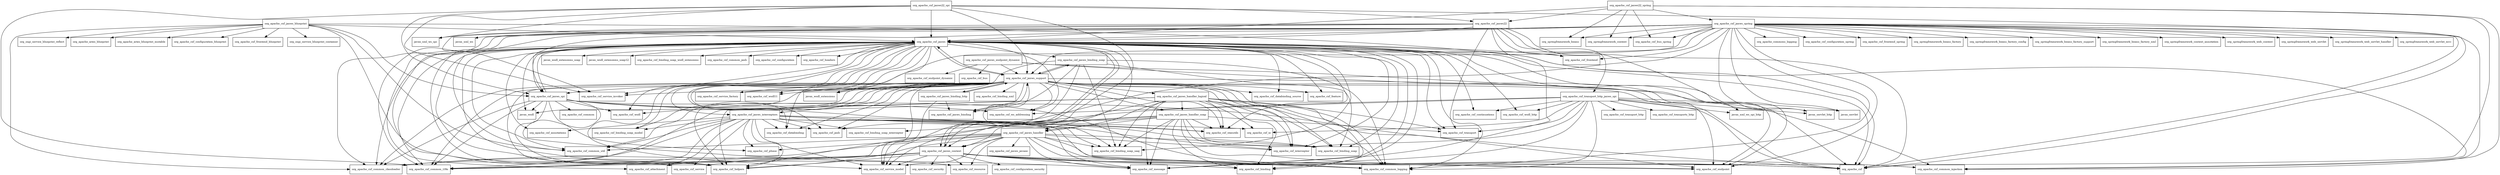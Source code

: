 digraph cxf_rt_frontend_jaxws_2_7_11_redhat_3_package_dependencies {
  node [shape = box, fontsize=10.0];
  org_apache_cxf_jaxws -> javax_servlet_http;
  org_apache_cxf_jaxws -> javax_wsdl;
  org_apache_cxf_jaxws -> javax_wsdl_extensions;
  org_apache_cxf_jaxws -> javax_wsdl_extensions_soap;
  org_apache_cxf_jaxws -> javax_wsdl_extensions_soap12;
  org_apache_cxf_jaxws -> org_apache_cxf;
  org_apache_cxf_jaxws -> org_apache_cxf_annotations;
  org_apache_cxf_jaxws -> org_apache_cxf_attachment;
  org_apache_cxf_jaxws -> org_apache_cxf_binding;
  org_apache_cxf_jaxws -> org_apache_cxf_binding_soap;
  org_apache_cxf_jaxws -> org_apache_cxf_binding_soap_model;
  org_apache_cxf_jaxws -> org_apache_cxf_binding_soap_saaj;
  org_apache_cxf_jaxws -> org_apache_cxf_binding_soap_wsdl_extensions;
  org_apache_cxf_jaxws -> org_apache_cxf_common_classloader;
  org_apache_cxf_jaxws -> org_apache_cxf_common_i18n;
  org_apache_cxf_jaxws -> org_apache_cxf_common_injection;
  org_apache_cxf_jaxws -> org_apache_cxf_common_jaxb;
  org_apache_cxf_jaxws -> org_apache_cxf_common_logging;
  org_apache_cxf_jaxws -> org_apache_cxf_common_util;
  org_apache_cxf_jaxws -> org_apache_cxf_configuration;
  org_apache_cxf_jaxws -> org_apache_cxf_continuations;
  org_apache_cxf_jaxws -> org_apache_cxf_databinding;
  org_apache_cxf_jaxws -> org_apache_cxf_databinding_source;
  org_apache_cxf_jaxws -> org_apache_cxf_endpoint;
  org_apache_cxf_jaxws -> org_apache_cxf_feature;
  org_apache_cxf_jaxws -> org_apache_cxf_frontend;
  org_apache_cxf_jaxws -> org_apache_cxf_headers;
  org_apache_cxf_jaxws -> org_apache_cxf_helpers;
  org_apache_cxf_jaxws -> org_apache_cxf_interceptor;
  org_apache_cxf_jaxws -> org_apache_cxf_jaxb;
  org_apache_cxf_jaxws -> org_apache_cxf_jaxws_binding_soap;
  org_apache_cxf_jaxws -> org_apache_cxf_jaxws_context;
  org_apache_cxf_jaxws -> org_apache_cxf_jaxws_handler;
  org_apache_cxf_jaxws -> org_apache_cxf_jaxws_interceptors;
  org_apache_cxf_jaxws -> org_apache_cxf_jaxws_spi;
  org_apache_cxf_jaxws -> org_apache_cxf_jaxws_support;
  org_apache_cxf_jaxws -> org_apache_cxf_message;
  org_apache_cxf_jaxws -> org_apache_cxf_resource;
  org_apache_cxf_jaxws -> org_apache_cxf_service;
  org_apache_cxf_jaxws -> org_apache_cxf_service_factory;
  org_apache_cxf_jaxws -> org_apache_cxf_service_invoker;
  org_apache_cxf_jaxws -> org_apache_cxf_service_model;
  org_apache_cxf_jaxws -> org_apache_cxf_staxutils;
  org_apache_cxf_jaxws -> org_apache_cxf_transport;
  org_apache_cxf_jaxws -> org_apache_cxf_ws_addressing;
  org_apache_cxf_jaxws -> org_apache_cxf_wsdl;
  org_apache_cxf_jaxws -> org_apache_cxf_wsdl_http;
  org_apache_cxf_jaxws -> org_apache_cxf_wsdl11;
  org_apache_cxf_jaxws_binding -> org_apache_cxf_jaxws_support;
  org_apache_cxf_jaxws_binding_http -> org_apache_cxf_jaxws_binding;
  org_apache_cxf_jaxws_binding_http -> org_apache_cxf_jaxws_support;
  org_apache_cxf_jaxws_binding_http -> org_apache_cxf_service_model;
  org_apache_cxf_jaxws_binding_soap -> org_apache_cxf_binding_soap;
  org_apache_cxf_jaxws_binding_soap -> org_apache_cxf_binding_soap_model;
  org_apache_cxf_jaxws_binding_soap -> org_apache_cxf_binding_soap_saaj;
  org_apache_cxf_jaxws_binding_soap -> org_apache_cxf_common_logging;
  org_apache_cxf_jaxws_binding_soap -> org_apache_cxf_jaxws_binding;
  org_apache_cxf_jaxws_binding_soap -> org_apache_cxf_jaxws_support;
  org_apache_cxf_jaxws_binding_soap -> org_apache_cxf_service_model;
  org_apache_cxf_jaxws_blueprint -> org_apache_aries_blueprint;
  org_apache_cxf_jaxws_blueprint -> org_apache_aries_blueprint_mutable;
  org_apache_cxf_jaxws_blueprint -> org_apache_cxf;
  org_apache_cxf_jaxws_blueprint -> org_apache_cxf_common_classloader;
  org_apache_cxf_jaxws_blueprint -> org_apache_cxf_common_util;
  org_apache_cxf_jaxws_blueprint -> org_apache_cxf_configuration_blueprint;
  org_apache_cxf_jaxws_blueprint -> org_apache_cxf_frontend_blueprint;
  org_apache_cxf_jaxws_blueprint -> org_apache_cxf_helpers;
  org_apache_cxf_jaxws_blueprint -> org_apache_cxf_jaxws;
  org_apache_cxf_jaxws_blueprint -> org_apache_cxf_jaxws_spi;
  org_apache_cxf_jaxws_blueprint -> org_osgi_service_blueprint_container;
  org_apache_cxf_jaxws_blueprint -> org_osgi_service_blueprint_reflect;
  org_apache_cxf_jaxws_context -> org_apache_cxf;
  org_apache_cxf_jaxws_context -> org_apache_cxf_attachment;
  org_apache_cxf_jaxws_context -> org_apache_cxf_binding;
  org_apache_cxf_jaxws_context -> org_apache_cxf_common_classloader;
  org_apache_cxf_jaxws_context -> org_apache_cxf_common_i18n;
  org_apache_cxf_jaxws_context -> org_apache_cxf_common_injection;
  org_apache_cxf_jaxws_context -> org_apache_cxf_common_logging;
  org_apache_cxf_jaxws_context -> org_apache_cxf_configuration_security;
  org_apache_cxf_jaxws_context -> org_apache_cxf_endpoint;
  org_apache_cxf_jaxws_context -> org_apache_cxf_helpers;
  org_apache_cxf_jaxws_context -> org_apache_cxf_jaxws;
  org_apache_cxf_jaxws_context -> org_apache_cxf_message;
  org_apache_cxf_jaxws_context -> org_apache_cxf_resource;
  org_apache_cxf_jaxws_context -> org_apache_cxf_security;
  org_apache_cxf_jaxws_context -> org_apache_cxf_service;
  org_apache_cxf_jaxws_context -> org_apache_cxf_service_model;
  org_apache_cxf_jaxws_endpoint_dynamic -> org_apache_cxf;
  org_apache_cxf_jaxws_endpoint_dynamic -> org_apache_cxf_bus;
  org_apache_cxf_jaxws_endpoint_dynamic -> org_apache_cxf_endpoint;
  org_apache_cxf_jaxws_endpoint_dynamic -> org_apache_cxf_endpoint_dynamic;
  org_apache_cxf_jaxws_endpoint_dynamic -> org_apache_cxf_jaxws_support;
  org_apache_cxf_jaxws_handler -> org_apache_cxf;
  org_apache_cxf_jaxws_handler -> org_apache_cxf_binding_soap;
  org_apache_cxf_jaxws_handler -> org_apache_cxf_binding_soap_saaj;
  org_apache_cxf_jaxws_handler -> org_apache_cxf_common_classloader;
  org_apache_cxf_jaxws_handler -> org_apache_cxf_common_i18n;
  org_apache_cxf_jaxws_handler -> org_apache_cxf_common_injection;
  org_apache_cxf_jaxws_handler -> org_apache_cxf_common_logging;
  org_apache_cxf_jaxws_handler -> org_apache_cxf_common_util;
  org_apache_cxf_jaxws_handler -> org_apache_cxf_helpers;
  org_apache_cxf_jaxws_handler -> org_apache_cxf_interceptor;
  org_apache_cxf_jaxws_handler -> org_apache_cxf_jaxws_context;
  org_apache_cxf_jaxws_handler -> org_apache_cxf_jaxws_javaee;
  org_apache_cxf_jaxws_handler -> org_apache_cxf_message;
  org_apache_cxf_jaxws_handler -> org_apache_cxf_phase;
  org_apache_cxf_jaxws_handler -> org_apache_cxf_resource;
  org_apache_cxf_jaxws_handler -> org_apache_cxf_service_model;
  org_apache_cxf_jaxws_handler_logical -> org_apache_cxf_binding;
  org_apache_cxf_jaxws_handler_logical -> org_apache_cxf_binding_soap;
  org_apache_cxf_jaxws_handler_logical -> org_apache_cxf_binding_soap_saaj;
  org_apache_cxf_jaxws_handler_logical -> org_apache_cxf_common_i18n;
  org_apache_cxf_jaxws_handler_logical -> org_apache_cxf_common_logging;
  org_apache_cxf_jaxws_handler_logical -> org_apache_cxf_endpoint;
  org_apache_cxf_jaxws_handler_logical -> org_apache_cxf_helpers;
  org_apache_cxf_jaxws_handler_logical -> org_apache_cxf_interceptor;
  org_apache_cxf_jaxws_handler_logical -> org_apache_cxf_io;
  org_apache_cxf_jaxws_handler_logical -> org_apache_cxf_jaxws_context;
  org_apache_cxf_jaxws_handler_logical -> org_apache_cxf_jaxws_handler;
  org_apache_cxf_jaxws_handler_logical -> org_apache_cxf_jaxws_handler_soap;
  org_apache_cxf_jaxws_handler_logical -> org_apache_cxf_message;
  org_apache_cxf_jaxws_handler_logical -> org_apache_cxf_staxutils;
  org_apache_cxf_jaxws_handler_logical -> org_apache_cxf_transport;
  org_apache_cxf_jaxws_handler_soap -> org_apache_cxf_binding;
  org_apache_cxf_jaxws_handler_soap -> org_apache_cxf_binding_soap;
  org_apache_cxf_jaxws_handler_soap -> org_apache_cxf_binding_soap_interceptor;
  org_apache_cxf_jaxws_handler_soap -> org_apache_cxf_binding_soap_saaj;
  org_apache_cxf_jaxws_handler_soap -> org_apache_cxf_endpoint;
  org_apache_cxf_jaxws_handler_soap -> org_apache_cxf_helpers;
  org_apache_cxf_jaxws_handler_soap -> org_apache_cxf_interceptor;
  org_apache_cxf_jaxws_handler_soap -> org_apache_cxf_jaxws_context;
  org_apache_cxf_jaxws_handler_soap -> org_apache_cxf_jaxws_handler;
  org_apache_cxf_jaxws_handler_soap -> org_apache_cxf_message;
  org_apache_cxf_jaxws_handler_soap -> org_apache_cxf_staxutils;
  org_apache_cxf_jaxws_handler_soap -> org_apache_cxf_transport;
  org_apache_cxf_jaxws_interceptors -> org_apache_cxf_annotations;
  org_apache_cxf_jaxws_interceptors -> org_apache_cxf_attachment;
  org_apache_cxf_jaxws_interceptors -> org_apache_cxf_binding_soap;
  org_apache_cxf_jaxws_interceptors -> org_apache_cxf_binding_soap_interceptor;
  org_apache_cxf_jaxws_interceptors -> org_apache_cxf_binding_soap_model;
  org_apache_cxf_jaxws_interceptors -> org_apache_cxf_binding_soap_saaj;
  org_apache_cxf_jaxws_interceptors -> org_apache_cxf_common_classloader;
  org_apache_cxf_jaxws_interceptors -> org_apache_cxf_common_i18n;
  org_apache_cxf_jaxws_interceptors -> org_apache_cxf_common_logging;
  org_apache_cxf_jaxws_interceptors -> org_apache_cxf_common_util;
  org_apache_cxf_jaxws_interceptors -> org_apache_cxf_databinding;
  org_apache_cxf_jaxws_interceptors -> org_apache_cxf_helpers;
  org_apache_cxf_jaxws_interceptors -> org_apache_cxf_interceptor;
  org_apache_cxf_jaxws_interceptors -> org_apache_cxf_io;
  org_apache_cxf_jaxws_interceptors -> org_apache_cxf_jaxb;
  org_apache_cxf_jaxws_interceptors -> org_apache_cxf_message;
  org_apache_cxf_jaxws_interceptors -> org_apache_cxf_phase;
  org_apache_cxf_jaxws_interceptors -> org_apache_cxf_service;
  org_apache_cxf_jaxws_interceptors -> org_apache_cxf_service_model;
  org_apache_cxf_jaxws_interceptors -> org_apache_cxf_staxutils;
  org_apache_cxf_jaxws_spi -> javax_wsdl;
  org_apache_cxf_jaxws_spi -> org_apache_cxf;
  org_apache_cxf_jaxws_spi -> org_apache_cxf_common;
  org_apache_cxf_jaxws_spi -> org_apache_cxf_common_classloader;
  org_apache_cxf_jaxws_spi -> org_apache_cxf_common_i18n;
  org_apache_cxf_jaxws_spi -> org_apache_cxf_common_logging;
  org_apache_cxf_jaxws_spi -> org_apache_cxf_helpers;
  org_apache_cxf_jaxws_spi -> org_apache_cxf_jaxws;
  org_apache_cxf_jaxws_spi -> org_apache_cxf_message;
  org_apache_cxf_jaxws_spi -> org_apache_cxf_phase;
  org_apache_cxf_jaxws_spi -> org_apache_cxf_staxutils;
  org_apache_cxf_jaxws_spi -> org_apache_cxf_ws_addressing;
  org_apache_cxf_jaxws_spi -> org_apache_cxf_wsdl;
  org_apache_cxf_jaxws_spring -> javax_servlet;
  org_apache_cxf_jaxws_spring -> javax_servlet_http;
  org_apache_cxf_jaxws_spring -> org_apache_commons_logging;
  org_apache_cxf_jaxws_spring -> org_apache_cxf;
  org_apache_cxf_jaxws_spring -> org_apache_cxf_bus_spring;
  org_apache_cxf_jaxws_spring -> org_apache_cxf_common_classloader;
  org_apache_cxf_jaxws_spring -> org_apache_cxf_common_i18n;
  org_apache_cxf_jaxws_spring -> org_apache_cxf_common_injection;
  org_apache_cxf_jaxws_spring -> org_apache_cxf_common_logging;
  org_apache_cxf_jaxws_spring -> org_apache_cxf_common_util;
  org_apache_cxf_jaxws_spring -> org_apache_cxf_configuration_spring;
  org_apache_cxf_jaxws_spring -> org_apache_cxf_databinding;
  org_apache_cxf_jaxws_spring -> org_apache_cxf_endpoint;
  org_apache_cxf_jaxws_spring -> org_apache_cxf_frontend;
  org_apache_cxf_jaxws_spring -> org_apache_cxf_frontend_spring;
  org_apache_cxf_jaxws_spring -> org_apache_cxf_helpers;
  org_apache_cxf_jaxws_spring -> org_apache_cxf_jaxb;
  org_apache_cxf_jaxws_spring -> org_apache_cxf_jaxws;
  org_apache_cxf_jaxws_spring -> org_apache_cxf_jaxws_spi;
  org_apache_cxf_jaxws_spring -> org_apache_cxf_jaxws_support;
  org_apache_cxf_jaxws_spring -> org_springframework_beans;
  org_apache_cxf_jaxws_spring -> org_springframework_beans_factory;
  org_apache_cxf_jaxws_spring -> org_springframework_beans_factory_config;
  org_apache_cxf_jaxws_spring -> org_springframework_beans_factory_support;
  org_apache_cxf_jaxws_spring -> org_springframework_beans_factory_xml;
  org_apache_cxf_jaxws_spring -> org_springframework_context;
  org_apache_cxf_jaxws_spring -> org_springframework_context_annotation;
  org_apache_cxf_jaxws_spring -> org_springframework_web_context;
  org_apache_cxf_jaxws_spring -> org_springframework_web_servlet;
  org_apache_cxf_jaxws_spring -> org_springframework_web_servlet_handler;
  org_apache_cxf_jaxws_spring -> org_springframework_web_servlet_mvc;
  org_apache_cxf_jaxws_support -> javax_wsdl;
  org_apache_cxf_jaxws_support -> javax_wsdl_extensions;
  org_apache_cxf_jaxws_support -> org_apache_cxf;
  org_apache_cxf_jaxws_support -> org_apache_cxf_binding;
  org_apache_cxf_jaxws_support -> org_apache_cxf_binding_soap;
  org_apache_cxf_jaxws_support -> org_apache_cxf_binding_soap_saaj;
  org_apache_cxf_jaxws_support -> org_apache_cxf_binding_xml;
  org_apache_cxf_jaxws_support -> org_apache_cxf_common_classloader;
  org_apache_cxf_jaxws_support -> org_apache_cxf_common_i18n;
  org_apache_cxf_jaxws_support -> org_apache_cxf_common_injection;
  org_apache_cxf_jaxws_support -> org_apache_cxf_common_logging;
  org_apache_cxf_jaxws_support -> org_apache_cxf_common_util;
  org_apache_cxf_jaxws_support -> org_apache_cxf_databinding;
  org_apache_cxf_jaxws_support -> org_apache_cxf_databinding_source;
  org_apache_cxf_jaxws_support -> org_apache_cxf_endpoint;
  org_apache_cxf_jaxws_support -> org_apache_cxf_feature;
  org_apache_cxf_jaxws_support -> org_apache_cxf_helpers;
  org_apache_cxf_jaxws_support -> org_apache_cxf_interceptor;
  org_apache_cxf_jaxws_support -> org_apache_cxf_jaxb;
  org_apache_cxf_jaxws_support -> org_apache_cxf_jaxws;
  org_apache_cxf_jaxws_support -> org_apache_cxf_jaxws_binding;
  org_apache_cxf_jaxws_support -> org_apache_cxf_jaxws_binding_http;
  org_apache_cxf_jaxws_support -> org_apache_cxf_jaxws_binding_soap;
  org_apache_cxf_jaxws_support -> org_apache_cxf_jaxws_handler_logical;
  org_apache_cxf_jaxws_support -> org_apache_cxf_jaxws_handler_soap;
  org_apache_cxf_jaxws_support -> org_apache_cxf_jaxws_interceptors;
  org_apache_cxf_jaxws_support -> org_apache_cxf_jaxws_spi;
  org_apache_cxf_jaxws_support -> org_apache_cxf_service;
  org_apache_cxf_jaxws_support -> org_apache_cxf_service_factory;
  org_apache_cxf_jaxws_support -> org_apache_cxf_service_invoker;
  org_apache_cxf_jaxws_support -> org_apache_cxf_service_model;
  org_apache_cxf_jaxws_support -> org_apache_cxf_staxutils;
  org_apache_cxf_jaxws_support -> org_apache_cxf_ws_addressing;
  org_apache_cxf_jaxws_support -> org_apache_cxf_wsdl;
  org_apache_cxf_jaxws_support -> org_apache_cxf_wsdl11;
  org_apache_cxf_jaxws22 -> javax_xml_ws;
  org_apache_cxf_jaxws22 -> javax_xml_ws_spi;
  org_apache_cxf_jaxws22 -> javax_xml_ws_spi_http;
  org_apache_cxf_jaxws22 -> org_apache_cxf;
  org_apache_cxf_jaxws22 -> org_apache_cxf_frontend;
  org_apache_cxf_jaxws22 -> org_apache_cxf_jaxws;
  org_apache_cxf_jaxws22 -> org_apache_cxf_message;
  org_apache_cxf_jaxws22 -> org_apache_cxf_service_invoker;
  org_apache_cxf_jaxws22 -> org_apache_cxf_transport;
  org_apache_cxf_jaxws22 -> org_apache_cxf_transport_http_jaxws_spi;
  org_apache_cxf_jaxws22_spi -> javax_xml_ws_spi;
  org_apache_cxf_jaxws22_spi -> org_apache_cxf;
  org_apache_cxf_jaxws22_spi -> org_apache_cxf_common_i18n;
  org_apache_cxf_jaxws22_spi -> org_apache_cxf_jaxws;
  org_apache_cxf_jaxws22_spi -> org_apache_cxf_jaxws_context;
  org_apache_cxf_jaxws22_spi -> org_apache_cxf_jaxws_spi;
  org_apache_cxf_jaxws22_spi -> org_apache_cxf_jaxws_support;
  org_apache_cxf_jaxws22_spi -> org_apache_cxf_jaxws22;
  org_apache_cxf_jaxws22_spi -> org_apache_cxf_service_invoker;
  org_apache_cxf_jaxws22_spring -> org_apache_cxf;
  org_apache_cxf_jaxws22_spring -> org_apache_cxf_bus_spring;
  org_apache_cxf_jaxws22_spring -> org_apache_cxf_common_injection;
  org_apache_cxf_jaxws22_spring -> org_apache_cxf_jaxws;
  org_apache_cxf_jaxws22_spring -> org_apache_cxf_jaxws_spring;
  org_apache_cxf_jaxws22_spring -> org_apache_cxf_jaxws22;
  org_apache_cxf_jaxws22_spring -> org_springframework_beans;
  org_apache_cxf_jaxws22_spring -> org_springframework_context;
  org_apache_cxf_transport_http_jaxws_spi -> javax_servlet;
  org_apache_cxf_transport_http_jaxws_spi -> javax_servlet_http;
  org_apache_cxf_transport_http_jaxws_spi -> javax_xml_ws_spi_http;
  org_apache_cxf_transport_http_jaxws_spi -> org_apache_cxf;
  org_apache_cxf_transport_http_jaxws_spi -> org_apache_cxf_common_logging;
  org_apache_cxf_transport_http_jaxws_spi -> org_apache_cxf_continuations;
  org_apache_cxf_transport_http_jaxws_spi -> org_apache_cxf_interceptor;
  org_apache_cxf_transport_http_jaxws_spi -> org_apache_cxf_io;
  org_apache_cxf_transport_http_jaxws_spi -> org_apache_cxf_message;
  org_apache_cxf_transport_http_jaxws_spi -> org_apache_cxf_service_model;
  org_apache_cxf_transport_http_jaxws_spi -> org_apache_cxf_transport;
  org_apache_cxf_transport_http_jaxws_spi -> org_apache_cxf_transport_http;
  org_apache_cxf_transport_http_jaxws_spi -> org_apache_cxf_transports_http;
  org_apache_cxf_transport_http_jaxws_spi -> org_apache_cxf_ws_addressing;
  org_apache_cxf_transport_http_jaxws_spi -> org_apache_cxf_wsdl_http;
}
